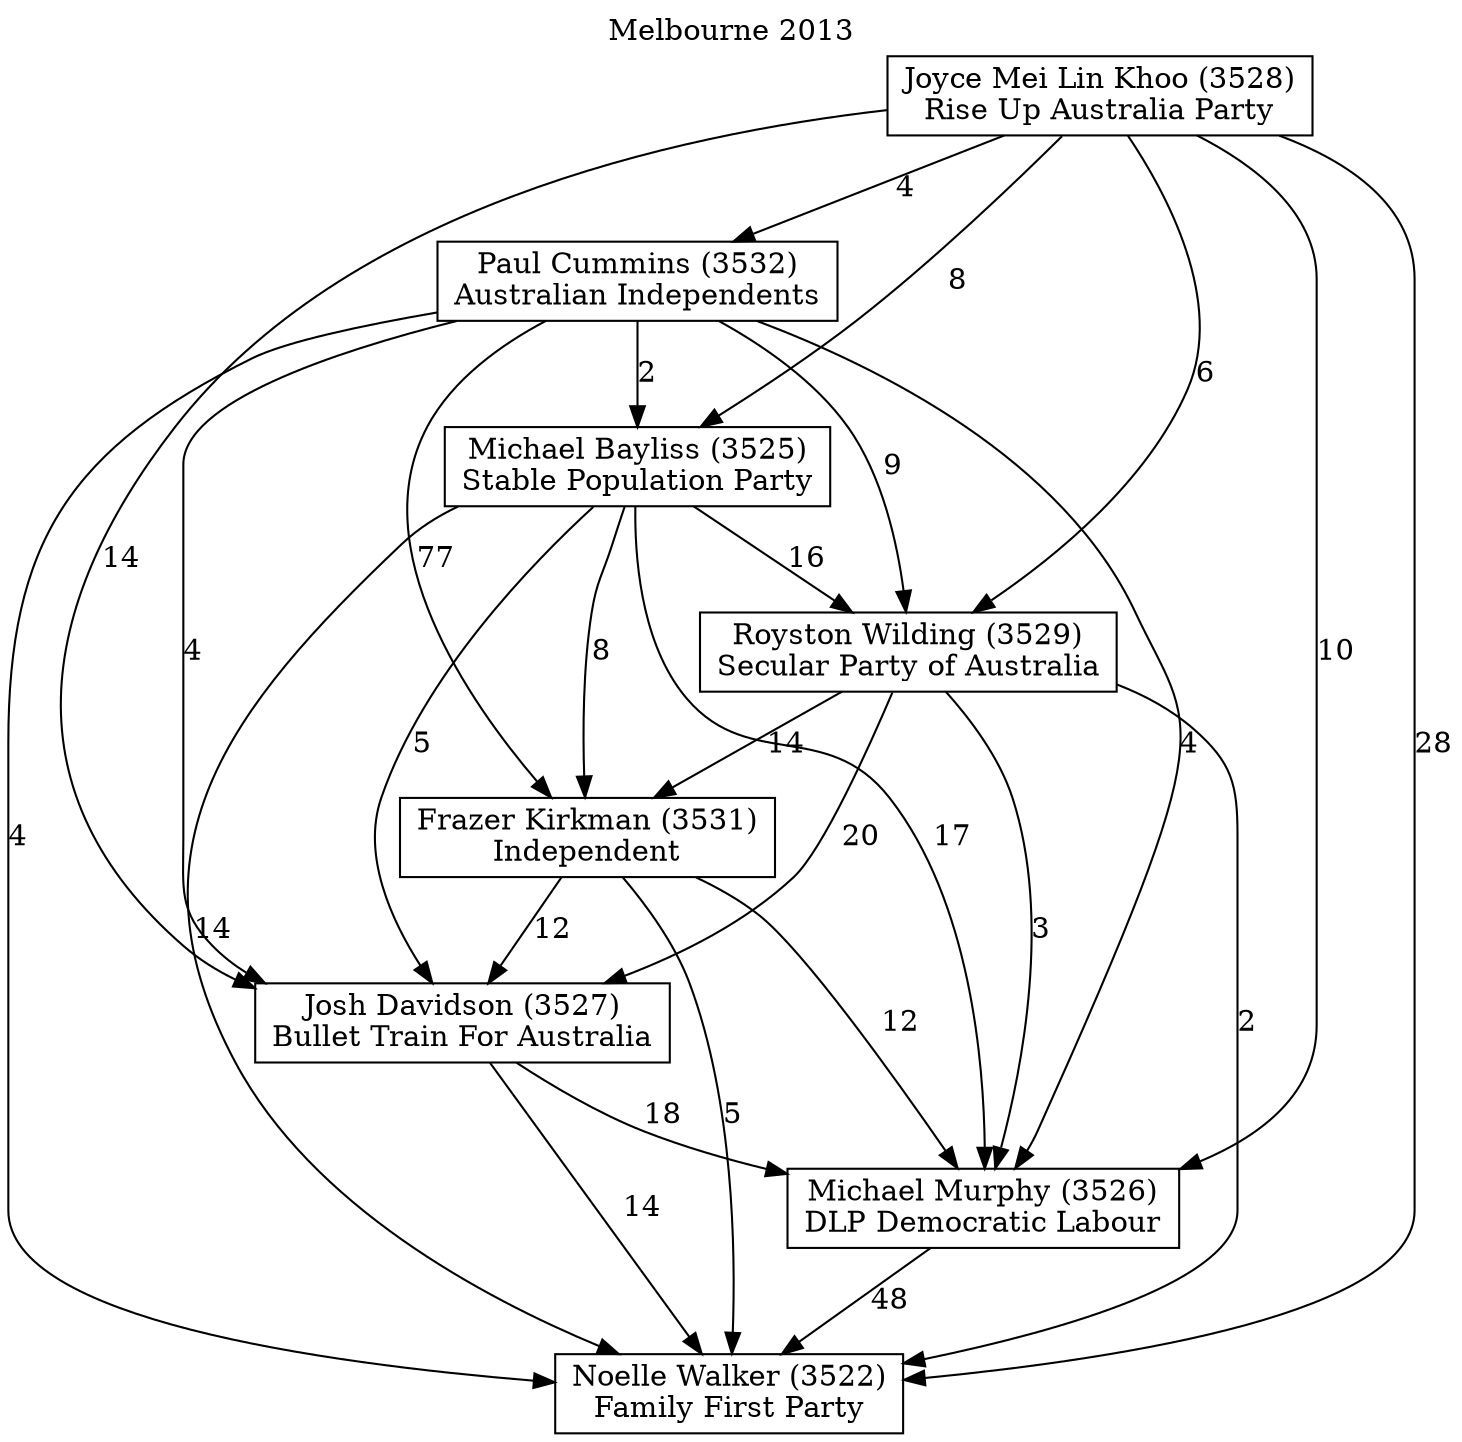 // House preference flow
digraph "Noelle Walker (3522)_Melbourne_2013" {
	graph [label="Melbourne 2013" labelloc=t mclimit=10]
	node [shape=box]
	"Noelle Walker (3522)" [label="Noelle Walker (3522)
Family First Party"]
	"Michael Murphy (3526)" [label="Michael Murphy (3526)
DLP Democratic Labour"]
	"Josh Davidson (3527)" [label="Josh Davidson (3527)
Bullet Train For Australia"]
	"Frazer Kirkman (3531)" [label="Frazer Kirkman (3531)
Independent"]
	"Royston Wilding (3529)" [label="Royston Wilding (3529)
Secular Party of Australia"]
	"Michael Bayliss (3525)" [label="Michael Bayliss (3525)
Stable Population Party"]
	"Paul Cummins (3532)" [label="Paul Cummins (3532)
Australian Independents"]
	"Joyce Mei Lin Khoo (3528)" [label="Joyce Mei Lin Khoo (3528)
Rise Up Australia Party"]
	"Michael Murphy (3526)" -> "Noelle Walker (3522)" [label=48]
	"Josh Davidson (3527)" -> "Michael Murphy (3526)" [label=18]
	"Frazer Kirkman (3531)" -> "Josh Davidson (3527)" [label=12]
	"Royston Wilding (3529)" -> "Frazer Kirkman (3531)" [label=14]
	"Michael Bayliss (3525)" -> "Royston Wilding (3529)" [label=16]
	"Paul Cummins (3532)" -> "Michael Bayliss (3525)" [label=2]
	"Joyce Mei Lin Khoo (3528)" -> "Paul Cummins (3532)" [label=4]
	"Josh Davidson (3527)" -> "Noelle Walker (3522)" [label=14]
	"Frazer Kirkman (3531)" -> "Noelle Walker (3522)" [label=5]
	"Royston Wilding (3529)" -> "Noelle Walker (3522)" [label=2]
	"Michael Bayliss (3525)" -> "Noelle Walker (3522)" [label=14]
	"Paul Cummins (3532)" -> "Noelle Walker (3522)" [label=4]
	"Joyce Mei Lin Khoo (3528)" -> "Noelle Walker (3522)" [label=28]
	"Joyce Mei Lin Khoo (3528)" -> "Michael Bayliss (3525)" [label=8]
	"Paul Cummins (3532)" -> "Royston Wilding (3529)" [label=9]
	"Joyce Mei Lin Khoo (3528)" -> "Royston Wilding (3529)" [label=6]
	"Michael Bayliss (3525)" -> "Frazer Kirkman (3531)" [label=8]
	"Paul Cummins (3532)" -> "Frazer Kirkman (3531)" [label=77]
	"Royston Wilding (3529)" -> "Josh Davidson (3527)" [label=20]
	"Michael Bayliss (3525)" -> "Josh Davidson (3527)" [label=5]
	"Paul Cummins (3532)" -> "Josh Davidson (3527)" [label=4]
	"Joyce Mei Lin Khoo (3528)" -> "Josh Davidson (3527)" [label=14]
	"Frazer Kirkman (3531)" -> "Michael Murphy (3526)" [label=12]
	"Royston Wilding (3529)" -> "Michael Murphy (3526)" [label=3]
	"Michael Bayliss (3525)" -> "Michael Murphy (3526)" [label=17]
	"Paul Cummins (3532)" -> "Michael Murphy (3526)" [label=4]
	"Joyce Mei Lin Khoo (3528)" -> "Michael Murphy (3526)" [label=10]
}

